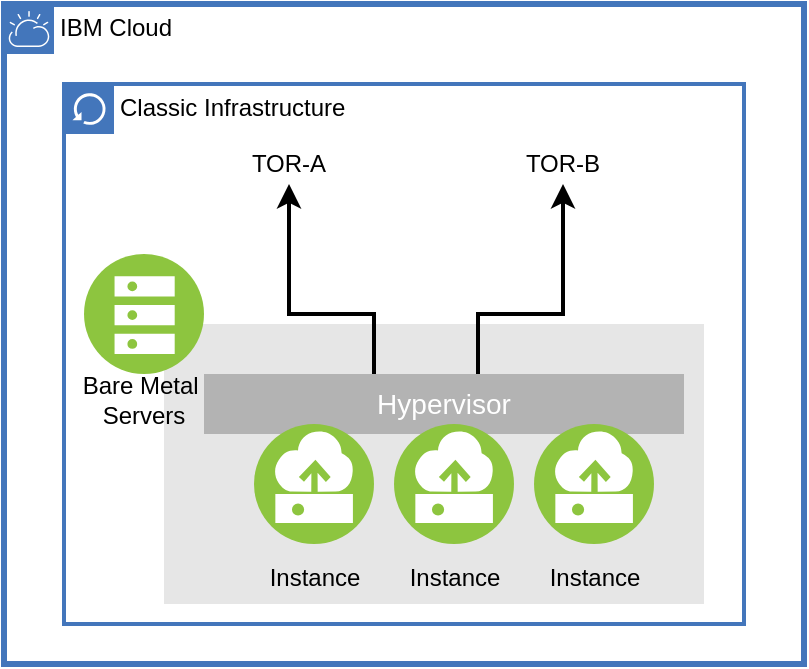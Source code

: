 <mxfile version="13.5.7" type="device"><diagram id="7bmsxqQEYVE1vjyXIlB4" name="Page-1"><mxGraphModel dx="1106" dy="795" grid="1" gridSize="10" guides="1" tooltips="1" connect="1" arrows="1" fold="1" page="1" pageScale="1" pageWidth="850" pageHeight="1100" math="0" shadow="0"><root><mxCell id="0"/><mxCell id="1" parent="0"/><mxCell id="cQe3767yvWLagbnB9nOq-24" value="Classic Infrastructure" style="shape=mxgraph.ibm.box;prType=classic;fontStyle=0;verticalAlign=top;align=left;spacingLeft=32;spacingTop=4;fillColor=none;rounded=0;whiteSpace=wrap;html=1;strokeColor=#4376BB;strokeWidth=2;dashed=0;container=0;spacing=-4;collapsible=0;expand=0;recursiveResize=0;" parent="1" vertex="1"><mxGeometry x="130" y="210" width="340" height="270" as="geometry"/></mxCell><mxCell id="cQe3767yvWLagbnB9nOq-25" value="IBM Cloud" style="shape=mxgraph.ibm.box;prType=cloud;fontStyle=0;verticalAlign=top;align=left;spacingLeft=32;spacingTop=4;fillColor=none;rounded=0;whiteSpace=wrap;html=1;strokeColor=#4376BB;strokeWidth=3;dashed=0;container=0;spacing=-4;collapsible=0;expand=0;recursiveResize=0;" parent="1" vertex="1"><mxGeometry x="100" y="170" width="400" height="330" as="geometry"/></mxCell><mxCell id="cQe3767yvWLagbnB9nOq-14" value="" style="rounded=0;whiteSpace=wrap;html=1;fillColor=#E6E6E6;strokeColor=none;container=0;" parent="1" vertex="1"><mxGeometry x="180" y="330" width="270" height="140" as="geometry"/></mxCell><mxCell id="cQe3767yvWLagbnB9nOq-13" value="&lt;font color=&quot;#ffffff&quot; style=&quot;font-size: 14px&quot;&gt;Hypervisor&lt;/font&gt;" style="rounded=0;whiteSpace=wrap;html=1;fillColor=#B3B3B3;strokeColor=none;container=0;" parent="1" vertex="1"><mxGeometry x="200" y="355" width="240" height="30" as="geometry"/></mxCell><mxCell id="cQe3767yvWLagbnB9nOq-10" value="&lt;font color=&quot;#000000&quot; style=&quot;background-color: rgb(230 , 230 , 230)&quot;&gt;Instance&lt;/font&gt;" style="aspect=fixed;perimeter=ellipsePerimeter;html=1;align=center;shadow=0;dashed=0;fontColor=#4277BB;labelBackgroundColor=#ffffff;fontSize=12;spacingTop=3;image;image=img/lib/ibm/vpc/Instance.svg;fillColor=#E6E6E6;container=0;" parent="1" vertex="1"><mxGeometry x="225" y="380" width="60" height="60" as="geometry"/></mxCell><mxCell id="cQe3767yvWLagbnB9nOq-11" value="&lt;font color=&quot;#000000&quot; style=&quot;background-color: rgb(230 , 230 , 230)&quot;&gt;Instance&lt;/font&gt;" style="aspect=fixed;perimeter=ellipsePerimeter;html=1;align=center;shadow=0;dashed=0;fontColor=#4277BB;labelBackgroundColor=#ffffff;fontSize=12;spacingTop=3;image;image=img/lib/ibm/vpc/Instance.svg;fillColor=#E6E6E6;container=0;" parent="1" vertex="1"><mxGeometry x="295" y="380" width="60" height="60" as="geometry"/></mxCell><mxCell id="cQe3767yvWLagbnB9nOq-12" value="&lt;font color=&quot;#000000&quot; style=&quot;background-color: rgb(230 , 230 , 230)&quot;&gt;Instance&lt;/font&gt;" style="aspect=fixed;perimeter=ellipsePerimeter;html=1;align=center;shadow=0;dashed=0;fontColor=#4277BB;labelBackgroundColor=#ffffff;fontSize=12;spacingTop=3;image;image=img/lib/ibm/vpc/Instance.svg;fillColor=#E6E6E6;container=0;" parent="1" vertex="1"><mxGeometry x="365" y="380" width="60" height="60" as="geometry"/></mxCell><mxCell id="cQe3767yvWLagbnB9nOq-15" value="" style="aspect=fixed;perimeter=ellipsePerimeter;html=1;align=center;shadow=0;dashed=0;fontColor=#4277BB;labelBackgroundColor=#ffffff;fontSize=12;spacingTop=3;image;image=img/lib/ibm/vpc/BareMetalServer.svg;fillColor=#E6E6E6;container=0;" parent="1" vertex="1"><mxGeometry x="140" y="295" width="60" height="60" as="geometry"/></mxCell><mxCell id="cQe3767yvWLagbnB9nOq-16" value="Bare Metal&amp;nbsp;&lt;br&gt;Servers" style="text;html=1;strokeColor=none;fillColor=none;align=center;verticalAlign=middle;whiteSpace=wrap;rounded=0;container=0;" parent="1" vertex="1"><mxGeometry x="135" y="348" width="70" height="40" as="geometry"/></mxCell><mxCell id="cQe3767yvWLagbnB9nOq-17" value="" style="edgeStyle=elbowEdgeStyle;rounded=0;elbow=vertical;html=1;labelBackgroundColor=#ffffff;endArrow=classic;endFill=1;endSize=6;jettySize=auto;orthogonalLoop=1;strokeWidth=2;fontSize=14;entryX=0.5;entryY=1;entryDx=0;entryDy=0;exitX=0.5;exitY=0;exitDx=0;exitDy=0;" parent="1" edge="1"><mxGeometry width="60" height="60" relative="1" as="geometry"><mxPoint x="337" y="355" as="sourcePoint"/><mxPoint x="379.5" y="260" as="targetPoint"/><Array as="points"><mxPoint x="352" y="325"/></Array></mxGeometry></mxCell><mxCell id="cQe3767yvWLagbnB9nOq-18" value="" style="edgeStyle=elbowEdgeStyle;rounded=0;elbow=vertical;html=1;labelBackgroundColor=#ffffff;endArrow=classic;endFill=1;endSize=6;jettySize=auto;orthogonalLoop=1;strokeWidth=2;fontSize=14;entryX=0.5;entryY=1;entryDx=0;entryDy=0;" parent="1" target="cQe3767yvWLagbnB9nOq-21" edge="1"><mxGeometry width="60" height="60" relative="1" as="geometry"><mxPoint x="285" y="355" as="sourcePoint"/><mxPoint x="225" y="260" as="targetPoint"/><Array as="points"><mxPoint x="270" y="325"/></Array></mxGeometry></mxCell><mxCell id="cQe3767yvWLagbnB9nOq-20" value="TOR-B" style="text;html=1;strokeColor=none;fillColor=none;align=center;verticalAlign=middle;whiteSpace=wrap;rounded=0;container=0;" parent="1" vertex="1"><mxGeometry x="357" y="240" width="45" height="20" as="geometry"/></mxCell><mxCell id="cQe3767yvWLagbnB9nOq-21" value="TOR-A" style="text;html=1;strokeColor=none;fillColor=none;align=center;verticalAlign=middle;whiteSpace=wrap;rounded=0;container=0;" parent="1" vertex="1"><mxGeometry x="220" y="240" width="45" height="20" as="geometry"/></mxCell></root></mxGraphModel></diagram></mxfile>